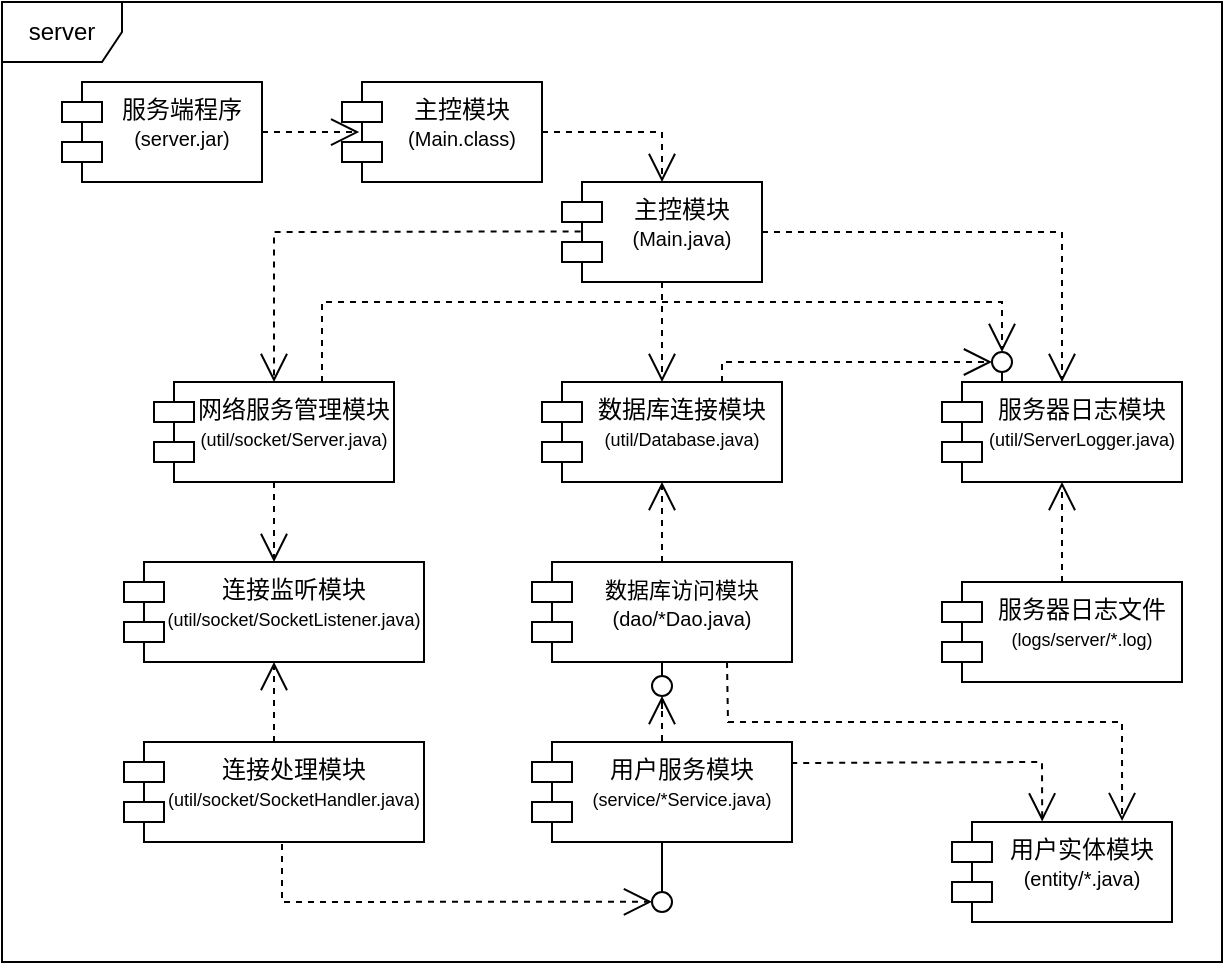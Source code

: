<mxfile version="22.0.3" type="device">
  <diagram name="第 1 页" id="9mlO3gLvQQBxHcpap2ac">
    <mxGraphModel dx="1195" dy="697" grid="1" gridSize="10" guides="1" tooltips="1" connect="1" arrows="1" fold="1" page="1" pageScale="1" pageWidth="827" pageHeight="1169" math="0" shadow="0">
      <root>
        <mxCell id="0" />
        <mxCell id="1" parent="0" />
        <mxCell id="_yodZc1n0Y2WFrGQlDxH-1" value="主控模块&lt;br&gt;&lt;font style=&quot;font-size: 10px;&quot;&gt;(Main.java)&lt;/font&gt;" style="shape=module;align=left;spacingLeft=20;align=center;verticalAlign=top;whiteSpace=wrap;html=1;" vertex="1" parent="1">
          <mxGeometry x="389" y="435" width="100" height="50" as="geometry" />
        </mxCell>
        <mxCell id="_yodZc1n0Y2WFrGQlDxH-6" value="" style="rounded=0;orthogonalLoop=1;jettySize=auto;html=1;endArrow=oval;endFill=0;sketch=0;sourcePerimeterSpacing=0;targetPerimeterSpacing=0;endSize=10;exitX=0.5;exitY=1;exitDx=0;exitDy=0;" edge="1" parent="1" source="_yodZc1n0Y2WFrGQlDxH-13">
          <mxGeometry relative="1" as="geometry">
            <mxPoint x="426" y="885" as="sourcePoint" />
            <mxPoint x="439" y="795" as="targetPoint" />
            <Array as="points">
              <mxPoint x="439" y="785" />
            </Array>
          </mxGeometry>
        </mxCell>
        <mxCell id="_yodZc1n0Y2WFrGQlDxH-8" value="网络服务管理模块&lt;br&gt;&lt;font style=&quot;font-size: 9px;&quot;&gt;(util/socket/Server.java)&lt;/font&gt;" style="shape=module;align=left;spacingLeft=20;align=center;verticalAlign=top;whiteSpace=wrap;html=1;" vertex="1" parent="1">
          <mxGeometry x="185" y="535" width="120" height="50" as="geometry" />
        </mxCell>
        <mxCell id="_yodZc1n0Y2WFrGQlDxH-9" value="连接监听模块&lt;br&gt;&lt;font style=&quot;font-size: 9px;&quot;&gt;(util/socket/SocketListener.java)&lt;/font&gt;" style="shape=module;align=left;spacingLeft=20;align=center;verticalAlign=top;whiteSpace=wrap;html=1;" vertex="1" parent="1">
          <mxGeometry x="170" y="625" width="150" height="50" as="geometry" />
        </mxCell>
        <mxCell id="_yodZc1n0Y2WFrGQlDxH-11" value="数据库连接模块&lt;br&gt;&lt;font style=&quot;font-size: 9px;&quot;&gt;(util/Database.java)&lt;/font&gt;" style="shape=module;align=left;spacingLeft=20;align=center;verticalAlign=top;whiteSpace=wrap;html=1;" vertex="1" parent="1">
          <mxGeometry x="379" y="535" width="120" height="50" as="geometry" />
        </mxCell>
        <mxCell id="_yodZc1n0Y2WFrGQlDxH-12" value="服务器日志模块&lt;br&gt;&lt;font style=&quot;font-size: 9px;&quot;&gt;(util/ServerLogger.java)&lt;/font&gt;" style="shape=module;align=left;spacingLeft=20;align=center;verticalAlign=top;whiteSpace=wrap;html=1;" vertex="1" parent="1">
          <mxGeometry x="579" y="535" width="120" height="50" as="geometry" />
        </mxCell>
        <mxCell id="_yodZc1n0Y2WFrGQlDxH-13" value="用户服务模块&lt;br&gt;&lt;font style=&quot;font-size: 9px;&quot;&gt;(service/*Service.java)&lt;/font&gt;" style="shape=module;align=left;spacingLeft=20;align=center;verticalAlign=top;whiteSpace=wrap;html=1;" vertex="1" parent="1">
          <mxGeometry x="374" y="715" width="130" height="50" as="geometry" />
        </mxCell>
        <mxCell id="_yodZc1n0Y2WFrGQlDxH-14" value="&lt;font style=&quot;font-size: 11px;&quot;&gt;数据库访问模块&lt;/font&gt;&lt;br&gt;&lt;font style=&quot;font-size: 10px;&quot;&gt;(dao/*Dao.java)&lt;/font&gt;" style="shape=module;align=left;spacingLeft=20;align=center;verticalAlign=top;whiteSpace=wrap;html=1;" vertex="1" parent="1">
          <mxGeometry x="374" y="625" width="130" height="50" as="geometry" />
        </mxCell>
        <mxCell id="_yodZc1n0Y2WFrGQlDxH-15" value="用户实体模块&lt;br&gt;&lt;font style=&quot;font-size: 10px;&quot;&gt;(entity/*.java)&lt;/font&gt;" style="shape=module;align=left;spacingLeft=20;align=center;verticalAlign=top;whiteSpace=wrap;html=1;" vertex="1" parent="1">
          <mxGeometry x="584" y="755" width="110" height="50" as="geometry" />
        </mxCell>
        <mxCell id="_yodZc1n0Y2WFrGQlDxH-19" value="" style="endArrow=open;endSize=12;dashed=1;html=1;rounded=0;exitX=1;exitY=0.5;exitDx=0;exitDy=0;entryX=0.5;entryY=0;entryDx=0;entryDy=0;" edge="1" parent="1" source="_yodZc1n0Y2WFrGQlDxH-1" target="_yodZc1n0Y2WFrGQlDxH-12">
          <mxGeometry width="160" relative="1" as="geometry">
            <mxPoint x="539" y="475" as="sourcePoint" />
            <mxPoint x="699" y="475" as="targetPoint" />
            <Array as="points">
              <mxPoint x="639" y="460" />
            </Array>
          </mxGeometry>
        </mxCell>
        <mxCell id="_yodZc1n0Y2WFrGQlDxH-20" value="" style="endArrow=open;endSize=12;dashed=1;html=1;rounded=0;exitX=0.5;exitY=1;exitDx=0;exitDy=0;entryX=0.5;entryY=0;entryDx=0;entryDy=0;" edge="1" parent="1" source="_yodZc1n0Y2WFrGQlDxH-1" target="_yodZc1n0Y2WFrGQlDxH-11">
          <mxGeometry width="160" relative="1" as="geometry">
            <mxPoint x="479" y="505" as="sourcePoint" />
            <mxPoint x="629" y="580" as="targetPoint" />
            <Array as="points">
              <mxPoint x="439" y="505" />
            </Array>
          </mxGeometry>
        </mxCell>
        <mxCell id="_yodZc1n0Y2WFrGQlDxH-21" value="服务器日志文件&lt;br&gt;&lt;font style=&quot;font-size: 9px;&quot;&gt;(logs/server/*.log)&lt;/font&gt;" style="shape=module;align=left;spacingLeft=20;align=center;verticalAlign=top;whiteSpace=wrap;html=1;" vertex="1" parent="1">
          <mxGeometry x="579" y="635" width="120" height="50" as="geometry" />
        </mxCell>
        <mxCell id="_yodZc1n0Y2WFrGQlDxH-22" value="" style="endArrow=open;endSize=12;dashed=1;html=1;rounded=0;exitX=0.5;exitY=0;exitDx=0;exitDy=0;entryX=0.5;entryY=1;entryDx=0;entryDy=0;" edge="1" parent="1" source="_yodZc1n0Y2WFrGQlDxH-21" target="_yodZc1n0Y2WFrGQlDxH-12">
          <mxGeometry width="160" relative="1" as="geometry">
            <mxPoint x="449" y="495" as="sourcePoint" />
            <mxPoint x="449" y="545" as="targetPoint" />
            <Array as="points" />
          </mxGeometry>
        </mxCell>
        <mxCell id="_yodZc1n0Y2WFrGQlDxH-23" value="服务端程序&lt;br&gt;&lt;font style=&quot;font-size: 10px;&quot;&gt;(server.jar)&lt;/font&gt;" style="shape=module;align=left;spacingLeft=20;align=center;verticalAlign=top;whiteSpace=wrap;html=1;" vertex="1" parent="1">
          <mxGeometry x="139" y="385" width="100" height="50" as="geometry" />
        </mxCell>
        <mxCell id="_yodZc1n0Y2WFrGQlDxH-25" value="主控模块&lt;br&gt;&lt;font style=&quot;font-size: 10px;&quot;&gt;(Main.class)&lt;/font&gt;" style="shape=module;align=left;spacingLeft=20;align=center;verticalAlign=top;whiteSpace=wrap;html=1;" vertex="1" parent="1">
          <mxGeometry x="279" y="385" width="100" height="50" as="geometry" />
        </mxCell>
        <mxCell id="_yodZc1n0Y2WFrGQlDxH-26" value="" style="endArrow=open;endSize=12;dashed=1;html=1;rounded=0;exitX=1;exitY=0.5;exitDx=0;exitDy=0;entryX=0.086;entryY=0.501;entryDx=0;entryDy=0;entryPerimeter=0;" edge="1" parent="1" source="_yodZc1n0Y2WFrGQlDxH-23" target="_yodZc1n0Y2WFrGQlDxH-25">
          <mxGeometry width="160" relative="1" as="geometry">
            <mxPoint x="449" y="495" as="sourcePoint" />
            <mxPoint x="449" y="545" as="targetPoint" />
            <Array as="points" />
          </mxGeometry>
        </mxCell>
        <mxCell id="_yodZc1n0Y2WFrGQlDxH-27" value="" style="endArrow=open;endSize=12;dashed=1;html=1;rounded=0;exitX=1;exitY=0.5;exitDx=0;exitDy=0;entryX=0.5;entryY=0;entryDx=0;entryDy=0;" edge="1" parent="1" source="_yodZc1n0Y2WFrGQlDxH-25" target="_yodZc1n0Y2WFrGQlDxH-1">
          <mxGeometry width="160" relative="1" as="geometry">
            <mxPoint x="249" y="420" as="sourcePoint" />
            <mxPoint x="298" y="420" as="targetPoint" />
            <Array as="points">
              <mxPoint x="439" y="410" />
            </Array>
          </mxGeometry>
        </mxCell>
        <mxCell id="_yodZc1n0Y2WFrGQlDxH-28" value="" style="endArrow=open;endSize=12;dashed=1;html=1;rounded=0;exitX=0.093;exitY=0.494;exitDx=0;exitDy=0;entryX=0.5;entryY=0;entryDx=0;entryDy=0;exitPerimeter=0;" edge="1" parent="1" source="_yodZc1n0Y2WFrGQlDxH-1" target="_yodZc1n0Y2WFrGQlDxH-8">
          <mxGeometry width="160" relative="1" as="geometry">
            <mxPoint x="499" y="470" as="sourcePoint" />
            <mxPoint x="649" y="565" as="targetPoint" />
            <Array as="points">
              <mxPoint x="245" y="460" />
            </Array>
          </mxGeometry>
        </mxCell>
        <mxCell id="_yodZc1n0Y2WFrGQlDxH-30" value="" style="endArrow=open;endSize=12;dashed=1;html=1;rounded=0;" edge="1" parent="1">
          <mxGeometry width="160" relative="1" as="geometry">
            <mxPoint x="249" y="766" as="sourcePoint" />
            <mxPoint x="434" y="794.9" as="targetPoint" />
            <Array as="points">
              <mxPoint x="249" y="795" />
              <mxPoint x="349" y="794.9" />
            </Array>
          </mxGeometry>
        </mxCell>
        <mxCell id="_yodZc1n0Y2WFrGQlDxH-31" value="" style="endArrow=open;endSize=12;dashed=1;html=1;rounded=0;exitX=0.5;exitY=1;exitDx=0;exitDy=0;" edge="1" parent="1" target="_yodZc1n0Y2WFrGQlDxH-10">
          <mxGeometry width="160" relative="1" as="geometry">
            <mxPoint x="250" y="765" as="sourcePoint" />
            <mxPoint x="434" y="865" as="targetPoint" />
            <Array as="points" />
          </mxGeometry>
        </mxCell>
        <mxCell id="_yodZc1n0Y2WFrGQlDxH-10" value="连接处理模块&lt;br&gt;&lt;font style=&quot;font-size: 9px;&quot;&gt;(util/socket/SocketHandler.java)&lt;/font&gt;" style="shape=module;align=left;spacingLeft=20;align=center;verticalAlign=top;whiteSpace=wrap;html=1;" vertex="1" parent="1">
          <mxGeometry x="170" y="715" width="150" height="50" as="geometry" />
        </mxCell>
        <mxCell id="_yodZc1n0Y2WFrGQlDxH-32" value="" style="endArrow=open;endSize=12;dashed=1;html=1;rounded=0;exitX=0.5;exitY=1;exitDx=0;exitDy=0;entryX=0.5;entryY=0;entryDx=0;entryDy=0;" edge="1" parent="1" source="_yodZc1n0Y2WFrGQlDxH-8" target="_yodZc1n0Y2WFrGQlDxH-9">
          <mxGeometry width="160" relative="1" as="geometry">
            <mxPoint x="449" y="495" as="sourcePoint" />
            <mxPoint x="449" y="545" as="targetPoint" />
            <Array as="points">
              <mxPoint x="245" y="605" />
            </Array>
          </mxGeometry>
        </mxCell>
        <mxCell id="_yodZc1n0Y2WFrGQlDxH-35" value="" style="endArrow=open;endSize=12;dashed=1;html=1;rounded=0;exitX=0.5;exitY=0;exitDx=0;exitDy=0;entryX=0.5;entryY=1;entryDx=0;entryDy=0;" edge="1" parent="1" source="_yodZc1n0Y2WFrGQlDxH-14" target="_yodZc1n0Y2WFrGQlDxH-11">
          <mxGeometry width="160" relative="1" as="geometry">
            <mxPoint x="139" y="655" as="sourcePoint" />
            <mxPoint x="139" y="705" as="targetPoint" />
            <Array as="points">
              <mxPoint x="439" y="605" />
            </Array>
          </mxGeometry>
        </mxCell>
        <mxCell id="_yodZc1n0Y2WFrGQlDxH-36" value="" style="endArrow=open;endSize=12;dashed=1;html=1;rounded=0;exitX=0.5;exitY=0;exitDx=0;exitDy=0;entryX=0.5;entryY=1;entryDx=0;entryDy=0;" edge="1" parent="1" source="_yodZc1n0Y2WFrGQlDxH-10" target="_yodZc1n0Y2WFrGQlDxH-9">
          <mxGeometry width="160" relative="1" as="geometry">
            <mxPoint x="139" y="655" as="sourcePoint" />
            <mxPoint x="139" y="705" as="targetPoint" />
            <Array as="points" />
          </mxGeometry>
        </mxCell>
        <mxCell id="_yodZc1n0Y2WFrGQlDxH-37" value="" style="endArrow=open;endSize=12;dashed=1;html=1;rounded=0;exitX=0.75;exitY=1;exitDx=0;exitDy=0;entryX=0.773;entryY=-0.009;entryDx=0;entryDy=0;entryPerimeter=0;" edge="1" parent="1" source="_yodZc1n0Y2WFrGQlDxH-14" target="_yodZc1n0Y2WFrGQlDxH-15">
          <mxGeometry width="160" relative="1" as="geometry">
            <mxPoint x="139" y="655" as="sourcePoint" />
            <mxPoint x="139" y="705" as="targetPoint" />
            <Array as="points">
              <mxPoint x="472" y="705" />
              <mxPoint x="669" y="705" />
            </Array>
          </mxGeometry>
        </mxCell>
        <mxCell id="_yodZc1n0Y2WFrGQlDxH-38" value="" style="endArrow=open;endSize=12;dashed=1;html=1;rounded=0;exitX=0.5;exitY=-0.009;exitDx=0;exitDy=0;exitPerimeter=0;" edge="1" parent="1" source="_yodZc1n0Y2WFrGQlDxH-13">
          <mxGeometry width="160" relative="1" as="geometry">
            <mxPoint x="439" y="712" as="sourcePoint" />
            <mxPoint x="439" y="692" as="targetPoint" />
            <Array as="points">
              <mxPoint x="439" y="692" />
              <mxPoint x="439" y="702" />
            </Array>
          </mxGeometry>
        </mxCell>
        <mxCell id="_yodZc1n0Y2WFrGQlDxH-41" value="" style="endArrow=open;endSize=12;dashed=1;html=1;rounded=0;exitX=0.997;exitY=0.21;exitDx=0;exitDy=0;entryX=0.41;entryY=-0.006;entryDx=0;entryDy=0;exitPerimeter=0;entryPerimeter=0;" edge="1" parent="1" source="_yodZc1n0Y2WFrGQlDxH-13" target="_yodZc1n0Y2WFrGQlDxH-15">
          <mxGeometry width="160" relative="1" as="geometry">
            <mxPoint x="255" y="595" as="sourcePoint" />
            <mxPoint x="255" y="635" as="targetPoint" />
            <Array as="points">
              <mxPoint x="629" y="725" />
            </Array>
          </mxGeometry>
        </mxCell>
        <mxCell id="_yodZc1n0Y2WFrGQlDxH-43" value="" style="rounded=0;orthogonalLoop=1;jettySize=auto;html=1;endArrow=oval;endFill=0;sketch=0;sourcePerimeterSpacing=0;targetPerimeterSpacing=0;endSize=10;" edge="1" parent="1">
          <mxGeometry relative="1" as="geometry">
            <mxPoint x="609" y="535" as="sourcePoint" />
            <mxPoint x="609" y="525" as="targetPoint" />
            <Array as="points" />
          </mxGeometry>
        </mxCell>
        <mxCell id="_yodZc1n0Y2WFrGQlDxH-45" value="" style="endArrow=open;endSize=12;dashed=1;html=1;rounded=0;" edge="1" parent="1">
          <mxGeometry width="160" relative="1" as="geometry">
            <mxPoint x="469" y="535" as="sourcePoint" />
            <mxPoint x="604" y="525" as="targetPoint" />
            <Array as="points">
              <mxPoint x="469" y="525" />
              <mxPoint x="554" y="525" />
            </Array>
          </mxGeometry>
        </mxCell>
        <mxCell id="_yodZc1n0Y2WFrGQlDxH-46" value="" style="endArrow=open;endSize=12;dashed=1;html=1;rounded=0;" edge="1" parent="1">
          <mxGeometry width="160" relative="1" as="geometry">
            <mxPoint x="269" y="535" as="sourcePoint" />
            <mxPoint x="609" y="520" as="targetPoint" />
            <Array as="points">
              <mxPoint x="269" y="495" />
              <mxPoint x="359" y="495" />
              <mxPoint x="609" y="495" />
            </Array>
          </mxGeometry>
        </mxCell>
        <mxCell id="_yodZc1n0Y2WFrGQlDxH-47" value="" style="rounded=0;orthogonalLoop=1;jettySize=auto;html=1;endArrow=oval;endFill=0;sketch=0;sourcePerimeterSpacing=0;targetPerimeterSpacing=0;endSize=10;exitX=0.5;exitY=1;exitDx=0;exitDy=0;" edge="1" parent="1" source="_yodZc1n0Y2WFrGQlDxH-14">
          <mxGeometry relative="1" as="geometry">
            <mxPoint x="438" y="675" as="sourcePoint" />
            <mxPoint x="439" y="687" as="targetPoint" />
            <Array as="points" />
          </mxGeometry>
        </mxCell>
        <mxCell id="_yodZc1n0Y2WFrGQlDxH-48" value="server" style="shape=umlFrame;whiteSpace=wrap;html=1;pointerEvents=0;" vertex="1" parent="1">
          <mxGeometry x="109" y="345" width="610" height="480" as="geometry" />
        </mxCell>
      </root>
    </mxGraphModel>
  </diagram>
</mxfile>

